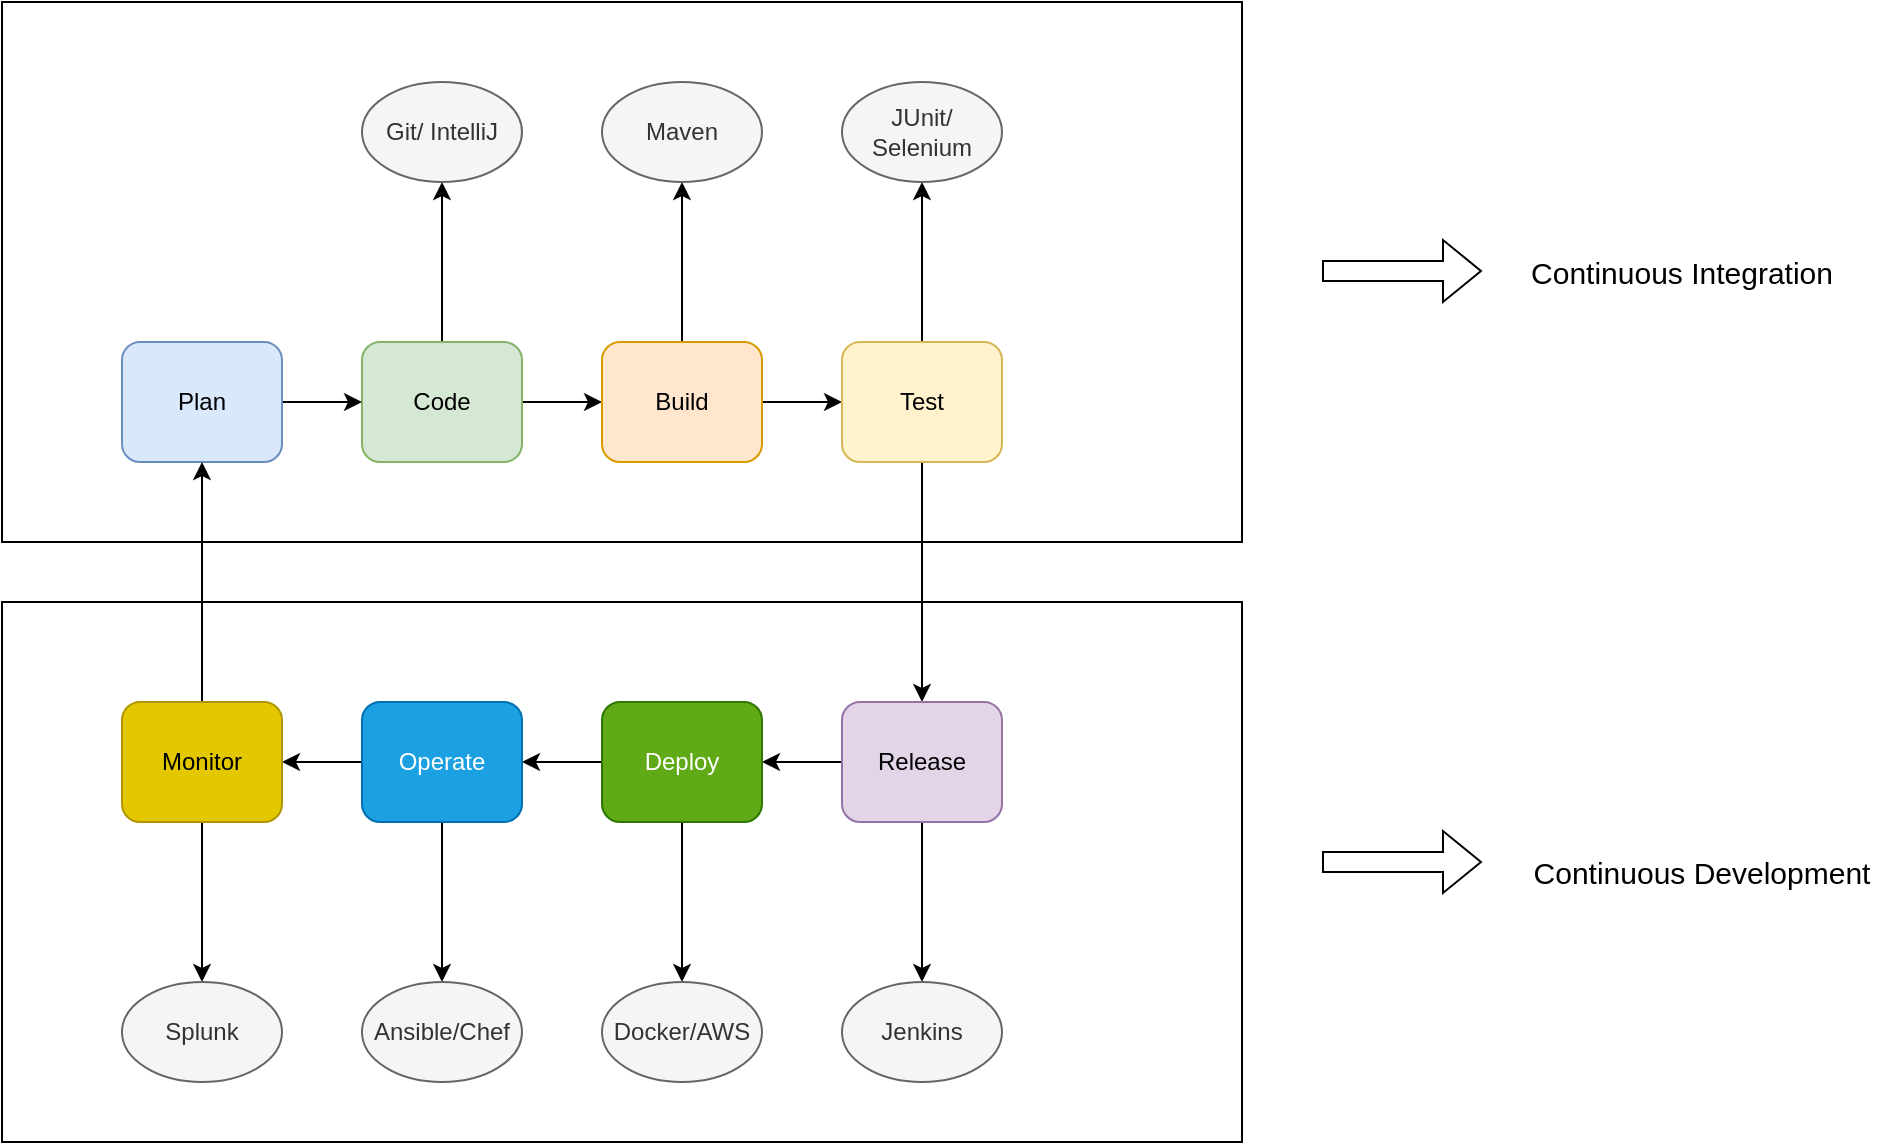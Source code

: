 <mxfile version="15.6.2" type="github">
  <diagram id="E2U1LcFhyhpVBtZrb1-E" name="Page-1">
    <mxGraphModel dx="1102" dy="593" grid="1" gridSize="10" guides="1" tooltips="1" connect="1" arrows="1" fold="1" page="0" pageScale="1" pageWidth="850" pageHeight="1100" math="0" shadow="0">
      <root>
        <mxCell id="0" />
        <mxCell id="1" parent="0" />
        <mxCell id="0DwwCOCY6F2ctR4Fyw3S-44" value="" style="whiteSpace=wrap;html=1;" vertex="1" parent="1">
          <mxGeometry x="20" y="310" width="620" height="270" as="geometry" />
        </mxCell>
        <mxCell id="0DwwCOCY6F2ctR4Fyw3S-43" value="" style="whiteSpace=wrap;html=1;" vertex="1" parent="1">
          <mxGeometry x="20" y="10" width="620" height="270" as="geometry" />
        </mxCell>
        <mxCell id="0DwwCOCY6F2ctR4Fyw3S-6" value="" style="edgeStyle=orthogonalEdgeStyle;rounded=0;orthogonalLoop=1;jettySize=auto;html=1;" edge="1" parent="1" source="0DwwCOCY6F2ctR4Fyw3S-2" target="0DwwCOCY6F2ctR4Fyw3S-3">
          <mxGeometry relative="1" as="geometry" />
        </mxCell>
        <mxCell id="0DwwCOCY6F2ctR4Fyw3S-21" value="" style="edgeStyle=orthogonalEdgeStyle;rounded=0;orthogonalLoop=1;jettySize=auto;html=1;" edge="1" parent="1" source="0DwwCOCY6F2ctR4Fyw3S-2" target="0DwwCOCY6F2ctR4Fyw3S-17">
          <mxGeometry relative="1" as="geometry" />
        </mxCell>
        <mxCell id="0DwwCOCY6F2ctR4Fyw3S-2" value="Code" style="rounded=1;whiteSpace=wrap;html=1;fillColor=#d5e8d4;strokeColor=#82b366;" vertex="1" parent="1">
          <mxGeometry x="200" y="180" width="80" height="60" as="geometry" />
        </mxCell>
        <mxCell id="0DwwCOCY6F2ctR4Fyw3S-7" value="" style="edgeStyle=orthogonalEdgeStyle;rounded=0;orthogonalLoop=1;jettySize=auto;html=1;" edge="1" parent="1" source="0DwwCOCY6F2ctR4Fyw3S-3" target="0DwwCOCY6F2ctR4Fyw3S-4">
          <mxGeometry relative="1" as="geometry" />
        </mxCell>
        <mxCell id="0DwwCOCY6F2ctR4Fyw3S-32" style="edgeStyle=orthogonalEdgeStyle;rounded=0;orthogonalLoop=1;jettySize=auto;html=1;entryX=0.5;entryY=1;entryDx=0;entryDy=0;" edge="1" parent="1" source="0DwwCOCY6F2ctR4Fyw3S-3" target="0DwwCOCY6F2ctR4Fyw3S-31">
          <mxGeometry relative="1" as="geometry" />
        </mxCell>
        <mxCell id="0DwwCOCY6F2ctR4Fyw3S-3" value="Build" style="rounded=1;whiteSpace=wrap;html=1;fillColor=#ffe6cc;strokeColor=#d79b00;" vertex="1" parent="1">
          <mxGeometry x="320" y="180" width="80" height="60" as="geometry" />
        </mxCell>
        <mxCell id="0DwwCOCY6F2ctR4Fyw3S-12" style="edgeStyle=orthogonalEdgeStyle;rounded=0;orthogonalLoop=1;jettySize=auto;html=1;entryX=0.5;entryY=0;entryDx=0;entryDy=0;" edge="1" parent="1" source="0DwwCOCY6F2ctR4Fyw3S-4" target="0DwwCOCY6F2ctR4Fyw3S-8">
          <mxGeometry relative="1" as="geometry" />
        </mxCell>
        <mxCell id="0DwwCOCY6F2ctR4Fyw3S-35" style="edgeStyle=orthogonalEdgeStyle;rounded=0;orthogonalLoop=1;jettySize=auto;html=1;exitX=0.5;exitY=0;exitDx=0;exitDy=0;entryX=0.5;entryY=1;entryDx=0;entryDy=0;" edge="1" parent="1" source="0DwwCOCY6F2ctR4Fyw3S-4" target="0DwwCOCY6F2ctR4Fyw3S-23">
          <mxGeometry relative="1" as="geometry" />
        </mxCell>
        <mxCell id="0DwwCOCY6F2ctR4Fyw3S-4" value="Test" style="rounded=1;whiteSpace=wrap;html=1;fillColor=#fff2cc;strokeColor=#d6b656;arcSize=15;" vertex="1" parent="1">
          <mxGeometry x="440" y="180" width="80" height="60" as="geometry" />
        </mxCell>
        <mxCell id="0DwwCOCY6F2ctR4Fyw3S-5" value="" style="edgeStyle=orthogonalEdgeStyle;rounded=0;orthogonalLoop=1;jettySize=auto;html=1;" edge="1" parent="1" source="0DwwCOCY6F2ctR4Fyw3S-1" target="0DwwCOCY6F2ctR4Fyw3S-2">
          <mxGeometry relative="1" as="geometry" />
        </mxCell>
        <object label="Plan" id="0DwwCOCY6F2ctR4Fyw3S-1">
          <mxCell style="rounded=1;whiteSpace=wrap;html=1;fillColor=#dae8fc;strokeColor=#6c8ebf;" vertex="1" parent="1">
            <mxGeometry x="80" y="180" width="80" height="60" as="geometry" />
          </mxCell>
        </object>
        <mxCell id="0DwwCOCY6F2ctR4Fyw3S-13" value="" style="edgeStyle=orthogonalEdgeStyle;rounded=0;orthogonalLoop=1;jettySize=auto;html=1;" edge="1" parent="1" source="0DwwCOCY6F2ctR4Fyw3S-8" target="0DwwCOCY6F2ctR4Fyw3S-9">
          <mxGeometry relative="1" as="geometry" />
        </mxCell>
        <mxCell id="0DwwCOCY6F2ctR4Fyw3S-30" style="edgeStyle=orthogonalEdgeStyle;rounded=0;orthogonalLoop=1;jettySize=auto;html=1;entryX=0.5;entryY=0;entryDx=0;entryDy=0;" edge="1" parent="1" source="0DwwCOCY6F2ctR4Fyw3S-8" target="0DwwCOCY6F2ctR4Fyw3S-29">
          <mxGeometry relative="1" as="geometry" />
        </mxCell>
        <mxCell id="0DwwCOCY6F2ctR4Fyw3S-8" value="Release" style="rounded=1;whiteSpace=wrap;html=1;fillColor=#e1d5e7;strokeColor=#9673a6;" vertex="1" parent="1">
          <mxGeometry x="440" y="360" width="80" height="60" as="geometry" />
        </mxCell>
        <mxCell id="0DwwCOCY6F2ctR4Fyw3S-14" value="" style="edgeStyle=orthogonalEdgeStyle;rounded=0;orthogonalLoop=1;jettySize=auto;html=1;" edge="1" parent="1" source="0DwwCOCY6F2ctR4Fyw3S-9" target="0DwwCOCY6F2ctR4Fyw3S-10">
          <mxGeometry relative="1" as="geometry" />
        </mxCell>
        <mxCell id="0DwwCOCY6F2ctR4Fyw3S-37" style="edgeStyle=orthogonalEdgeStyle;rounded=0;orthogonalLoop=1;jettySize=auto;html=1;entryX=0.5;entryY=0;entryDx=0;entryDy=0;" edge="1" parent="1" source="0DwwCOCY6F2ctR4Fyw3S-9" target="0DwwCOCY6F2ctR4Fyw3S-36">
          <mxGeometry relative="1" as="geometry" />
        </mxCell>
        <mxCell id="0DwwCOCY6F2ctR4Fyw3S-9" value="Deploy" style="rounded=1;whiteSpace=wrap;html=1;fillColor=#60a917;fontColor=#ffffff;strokeColor=#2D7600;" vertex="1" parent="1">
          <mxGeometry x="320" y="360" width="80" height="60" as="geometry" />
        </mxCell>
        <mxCell id="0DwwCOCY6F2ctR4Fyw3S-15" value="" style="edgeStyle=orthogonalEdgeStyle;rounded=0;orthogonalLoop=1;jettySize=auto;html=1;" edge="1" parent="1" source="0DwwCOCY6F2ctR4Fyw3S-10" target="0DwwCOCY6F2ctR4Fyw3S-11">
          <mxGeometry relative="1" as="geometry" />
        </mxCell>
        <mxCell id="0DwwCOCY6F2ctR4Fyw3S-39" style="edgeStyle=orthogonalEdgeStyle;rounded=0;orthogonalLoop=1;jettySize=auto;html=1;entryX=0.5;entryY=0;entryDx=0;entryDy=0;" edge="1" parent="1" source="0DwwCOCY6F2ctR4Fyw3S-10" target="0DwwCOCY6F2ctR4Fyw3S-38">
          <mxGeometry relative="1" as="geometry" />
        </mxCell>
        <mxCell id="0DwwCOCY6F2ctR4Fyw3S-10" value="Operate" style="rounded=1;whiteSpace=wrap;html=1;fillColor=#1ba1e2;fontColor=#ffffff;strokeColor=#006EAF;" vertex="1" parent="1">
          <mxGeometry x="200" y="360" width="80" height="60" as="geometry" />
        </mxCell>
        <mxCell id="0DwwCOCY6F2ctR4Fyw3S-16" style="edgeStyle=orthogonalEdgeStyle;rounded=0;orthogonalLoop=1;jettySize=auto;html=1;entryX=0.5;entryY=1;entryDx=0;entryDy=0;" edge="1" parent="1" source="0DwwCOCY6F2ctR4Fyw3S-11" target="0DwwCOCY6F2ctR4Fyw3S-1">
          <mxGeometry relative="1" as="geometry" />
        </mxCell>
        <mxCell id="0DwwCOCY6F2ctR4Fyw3S-41" style="edgeStyle=orthogonalEdgeStyle;rounded=0;orthogonalLoop=1;jettySize=auto;html=1;entryX=0.5;entryY=0;entryDx=0;entryDy=0;" edge="1" parent="1" source="0DwwCOCY6F2ctR4Fyw3S-11" target="0DwwCOCY6F2ctR4Fyw3S-40">
          <mxGeometry relative="1" as="geometry" />
        </mxCell>
        <mxCell id="0DwwCOCY6F2ctR4Fyw3S-11" value="Monitor" style="rounded=1;whiteSpace=wrap;html=1;fillColor=#e3c800;fontColor=#000000;strokeColor=#B09500;" vertex="1" parent="1">
          <mxGeometry x="80" y="360" width="80" height="60" as="geometry" />
        </mxCell>
        <mxCell id="0DwwCOCY6F2ctR4Fyw3S-17" value="Git/ IntelliJ" style="ellipse;whiteSpace=wrap;html=1;fillColor=#f5f5f5;fontColor=#333333;strokeColor=#666666;" vertex="1" parent="1">
          <mxGeometry x="200" y="50" width="80" height="50" as="geometry" />
        </mxCell>
        <mxCell id="0DwwCOCY6F2ctR4Fyw3S-25" style="edgeStyle=orthogonalEdgeStyle;rounded=0;orthogonalLoop=1;jettySize=auto;html=1;exitX=0.5;exitY=1;exitDx=0;exitDy=0;entryX=0.5;entryY=1;entryDx=0;entryDy=0;" edge="1" parent="1">
          <mxGeometry relative="1" as="geometry">
            <mxPoint x="520" y="100" as="sourcePoint" />
            <mxPoint x="520" y="100" as="targetPoint" />
          </mxGeometry>
        </mxCell>
        <mxCell id="0DwwCOCY6F2ctR4Fyw3S-23" value="JUnit/ Selenium" style="ellipse;whiteSpace=wrap;html=1;fillColor=#f5f5f5;fontColor=#333333;strokeColor=#666666;" vertex="1" parent="1">
          <mxGeometry x="440" y="50" width="80" height="50" as="geometry" />
        </mxCell>
        <mxCell id="0DwwCOCY6F2ctR4Fyw3S-29" value="Jenkins" style="ellipse;whiteSpace=wrap;html=1;fillColor=#f5f5f5;fontColor=#333333;strokeColor=#666666;" vertex="1" parent="1">
          <mxGeometry x="440" y="500" width="80" height="50" as="geometry" />
        </mxCell>
        <mxCell id="0DwwCOCY6F2ctR4Fyw3S-31" value="Maven" style="ellipse;whiteSpace=wrap;html=1;fillColor=#f5f5f5;fontColor=#333333;strokeColor=#666666;" vertex="1" parent="1">
          <mxGeometry x="320" y="50" width="80" height="50" as="geometry" />
        </mxCell>
        <mxCell id="0DwwCOCY6F2ctR4Fyw3S-36" value="Docker/AWS" style="ellipse;whiteSpace=wrap;html=1;fillColor=#f5f5f5;fontColor=#333333;strokeColor=#666666;" vertex="1" parent="1">
          <mxGeometry x="320" y="500" width="80" height="50" as="geometry" />
        </mxCell>
        <mxCell id="0DwwCOCY6F2ctR4Fyw3S-38" value="Ansible/Chef" style="ellipse;whiteSpace=wrap;html=1;fillColor=#f5f5f5;fontColor=#333333;strokeColor=#666666;" vertex="1" parent="1">
          <mxGeometry x="200" y="500" width="80" height="50" as="geometry" />
        </mxCell>
        <mxCell id="0DwwCOCY6F2ctR4Fyw3S-40" value="Splunk" style="ellipse;whiteSpace=wrap;html=1;fillColor=#f5f5f5;fontColor=#333333;strokeColor=#666666;" vertex="1" parent="1">
          <mxGeometry x="80" y="500" width="80" height="50" as="geometry" />
        </mxCell>
        <mxCell id="0DwwCOCY6F2ctR4Fyw3S-45" value="" style="shape=flexArrow;endArrow=classic;html=1;rounded=0;" edge="1" parent="1">
          <mxGeometry width="50" height="50" relative="1" as="geometry">
            <mxPoint x="680" y="144.5" as="sourcePoint" />
            <mxPoint x="760" y="144.5" as="targetPoint" />
          </mxGeometry>
        </mxCell>
        <mxCell id="0DwwCOCY6F2ctR4Fyw3S-46" value="" style="shape=flexArrow;endArrow=classic;html=1;rounded=0;" edge="1" parent="1">
          <mxGeometry width="50" height="50" relative="1" as="geometry">
            <mxPoint x="680" y="440" as="sourcePoint" />
            <mxPoint x="760" y="440" as="targetPoint" />
          </mxGeometry>
        </mxCell>
        <mxCell id="0DwwCOCY6F2ctR4Fyw3S-47" value="&lt;font style=&quot;font-size: 15px&quot;&gt;Continuous Integration&lt;/font&gt;" style="text;html=1;strokeColor=none;fillColor=none;align=center;verticalAlign=middle;whiteSpace=wrap;rounded=0;" vertex="1" parent="1">
          <mxGeometry x="780" y="130" width="160" height="30" as="geometry" />
        </mxCell>
        <mxCell id="0DwwCOCY6F2ctR4Fyw3S-48" value="&lt;font style=&quot;font-size: 15px&quot;&gt;Continuous Development&lt;/font&gt;" style="text;html=1;strokeColor=none;fillColor=none;align=center;verticalAlign=middle;whiteSpace=wrap;rounded=0;" vertex="1" parent="1">
          <mxGeometry x="780" y="430" width="180" height="30" as="geometry" />
        </mxCell>
      </root>
    </mxGraphModel>
  </diagram>
</mxfile>
